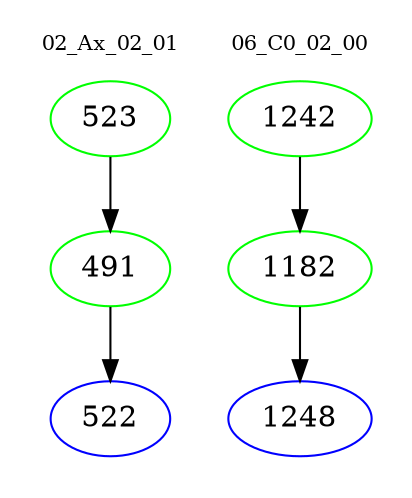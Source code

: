 digraph{
subgraph cluster_0 {
color = white
label = "02_Ax_02_01";
fontsize=10;
T0_523 [label="523", color="green"]
T0_523 -> T0_491 [color="black"]
T0_491 [label="491", color="green"]
T0_491 -> T0_522 [color="black"]
T0_522 [label="522", color="blue"]
}
subgraph cluster_1 {
color = white
label = "06_C0_02_00";
fontsize=10;
T1_1242 [label="1242", color="green"]
T1_1242 -> T1_1182 [color="black"]
T1_1182 [label="1182", color="green"]
T1_1182 -> T1_1248 [color="black"]
T1_1248 [label="1248", color="blue"]
}
}
